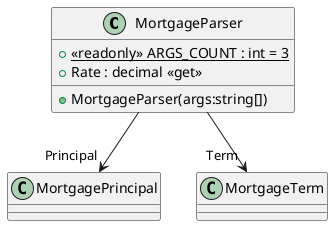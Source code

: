 @startuml
class MortgageParser {
    + {static} <<readonly>> ARGS_COUNT : int = 3
    + Rate : decimal <<get>>
    + MortgageParser(args:string[])
}
MortgageParser --> "Principal" MortgagePrincipal
MortgageParser --> "Term" MortgageTerm
@enduml
